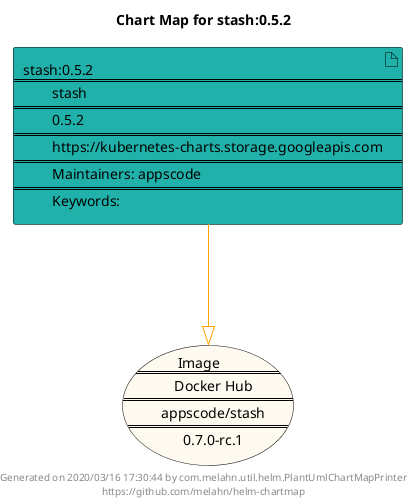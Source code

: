@startuml
skinparam linetype ortho
skinparam backgroundColor white
skinparam usecaseBorderColor black
skinparam usecaseArrowColor LightSlateGray
skinparam artifactBorderColor black
skinparam artifactArrowColor LightSlateGray

title Chart Map for stash:0.5.2

'There is one referenced Helm Chart
artifact "stash:0.5.2\n====\n\tstash\n====\n\t0.5.2\n====\n\thttps://kubernetes-charts.storage.googleapis.com\n====\n\tMaintainers: appscode\n====\n\tKeywords: " as stash_0_5_2 #LightSeaGreen

'There is one referenced Docker Image
usecase "Image\n====\n\tDocker Hub\n====\n\tappscode/stash\n====\n\t0.7.0-rc.1" as appscode_stash_0_7_0_rc_1 #FloralWhite

'Chart Dependencies
stash_0_5_2--[#orange]-|>appscode_stash_0_7_0_rc_1

center footer Generated on 2020/03/16 17:30:44 by com.melahn.util.helm.PlantUmlChartMapPrinter\nhttps://github.com/melahn/helm-chartmap
@enduml
